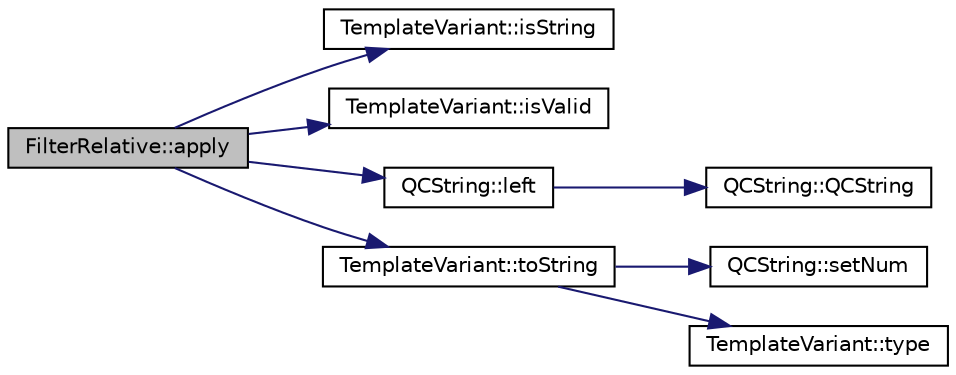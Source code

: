 digraph "FilterRelative::apply"
{
 // LATEX_PDF_SIZE
  edge [fontname="Helvetica",fontsize="10",labelfontname="Helvetica",labelfontsize="10"];
  node [fontname="Helvetica",fontsize="10",shape=record];
  rankdir="LR";
  Node1 [label="FilterRelative::apply",height=0.2,width=0.4,color="black", fillcolor="grey75", style="filled", fontcolor="black",tooltip=" "];
  Node1 -> Node2 [color="midnightblue",fontsize="10",style="solid",fontname="Helvetica"];
  Node2 [label="TemplateVariant::isString",height=0.2,width=0.4,color="black", fillcolor="white", style="filled",URL="$classTemplateVariant.html#a58289f012fe2d5afa506ed4ce14e2b41",tooltip=" "];
  Node1 -> Node3 [color="midnightblue",fontsize="10",style="solid",fontname="Helvetica"];
  Node3 [label="TemplateVariant::isValid",height=0.2,width=0.4,color="black", fillcolor="white", style="filled",URL="$classTemplateVariant.html#a0c6e3f3e625ca22ed2c567cf1ea98bdd",tooltip=" "];
  Node1 -> Node4 [color="midnightblue",fontsize="10",style="solid",fontname="Helvetica"];
  Node4 [label="QCString::left",height=0.2,width=0.4,color="black", fillcolor="white", style="filled",URL="$classQCString.html#aecf8b66312c4e97333219cc344c11a4f",tooltip=" "];
  Node4 -> Node5 [color="midnightblue",fontsize="10",style="solid",fontname="Helvetica"];
  Node5 [label="QCString::QCString",height=0.2,width=0.4,color="black", fillcolor="white", style="filled",URL="$classQCString.html#ad691e1087cc03e14e00d1147ae0ecab7",tooltip=" "];
  Node1 -> Node6 [color="midnightblue",fontsize="10",style="solid",fontname="Helvetica"];
  Node6 [label="TemplateVariant::toString",height=0.2,width=0.4,color="black", fillcolor="white", style="filled",URL="$classTemplateVariant.html#ab03869d8a226d83614fca23902b0facd",tooltip=" "];
  Node6 -> Node7 [color="midnightblue",fontsize="10",style="solid",fontname="Helvetica"];
  Node7 [label="QCString::setNum",height=0.2,width=0.4,color="black", fillcolor="white", style="filled",URL="$classQCString.html#a87d2bfa3fcbf407c32fab784df368b2d",tooltip=" "];
  Node6 -> Node8 [color="midnightblue",fontsize="10",style="solid",fontname="Helvetica"];
  Node8 [label="TemplateVariant::type",height=0.2,width=0.4,color="black", fillcolor="white", style="filled",URL="$classTemplateVariant.html#ae72935537eb622046af7dfb2026f83f9",tooltip=" "];
}
